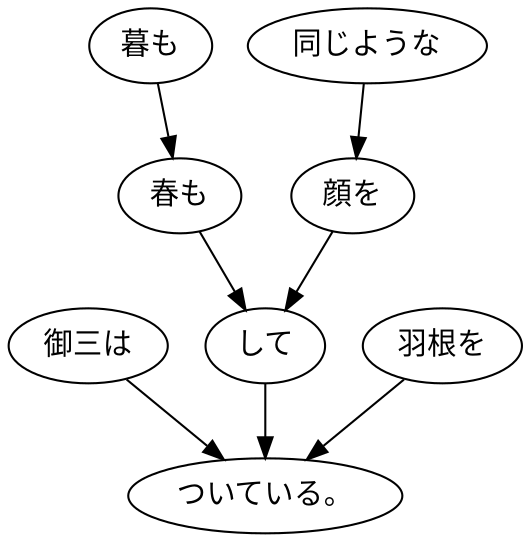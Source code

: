 digraph graph578 {
	node0 [label="御三は"];
	node1 [label="暮も"];
	node2 [label="春も"];
	node3 [label="同じような"];
	node4 [label="顔を"];
	node5 [label="して"];
	node6 [label="羽根を"];
	node7 [label="ついている。"];
	node0 -> node7;
	node1 -> node2;
	node2 -> node5;
	node3 -> node4;
	node4 -> node5;
	node5 -> node7;
	node6 -> node7;
}
